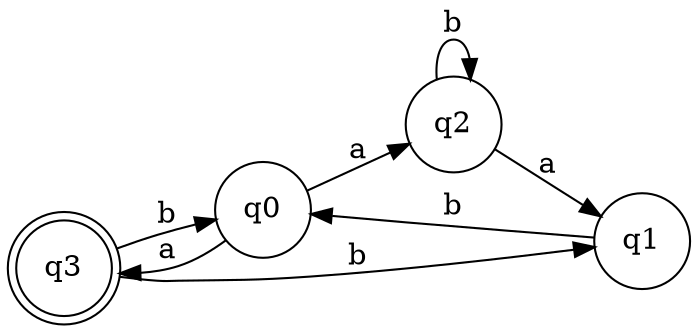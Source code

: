 digraph finite_state_machine {
        rankdir = LR;
        size = "8,5"
        node [shape = doublecircle]; q3 ;
        node [shape = circle];
        q0 -> q3 [ label = "a" ] 
        q0 -> q2 [ label = "a" ] 
        q1 -> q0 [ label = "b" ] 
        q2 -> q2 [ label = "b" ] 
        q2 -> q1 [ label = "a" ] 
        q3 -> q0 [ label = "b" ] 
        q3 -> q1 [ label = "b" ]
}

